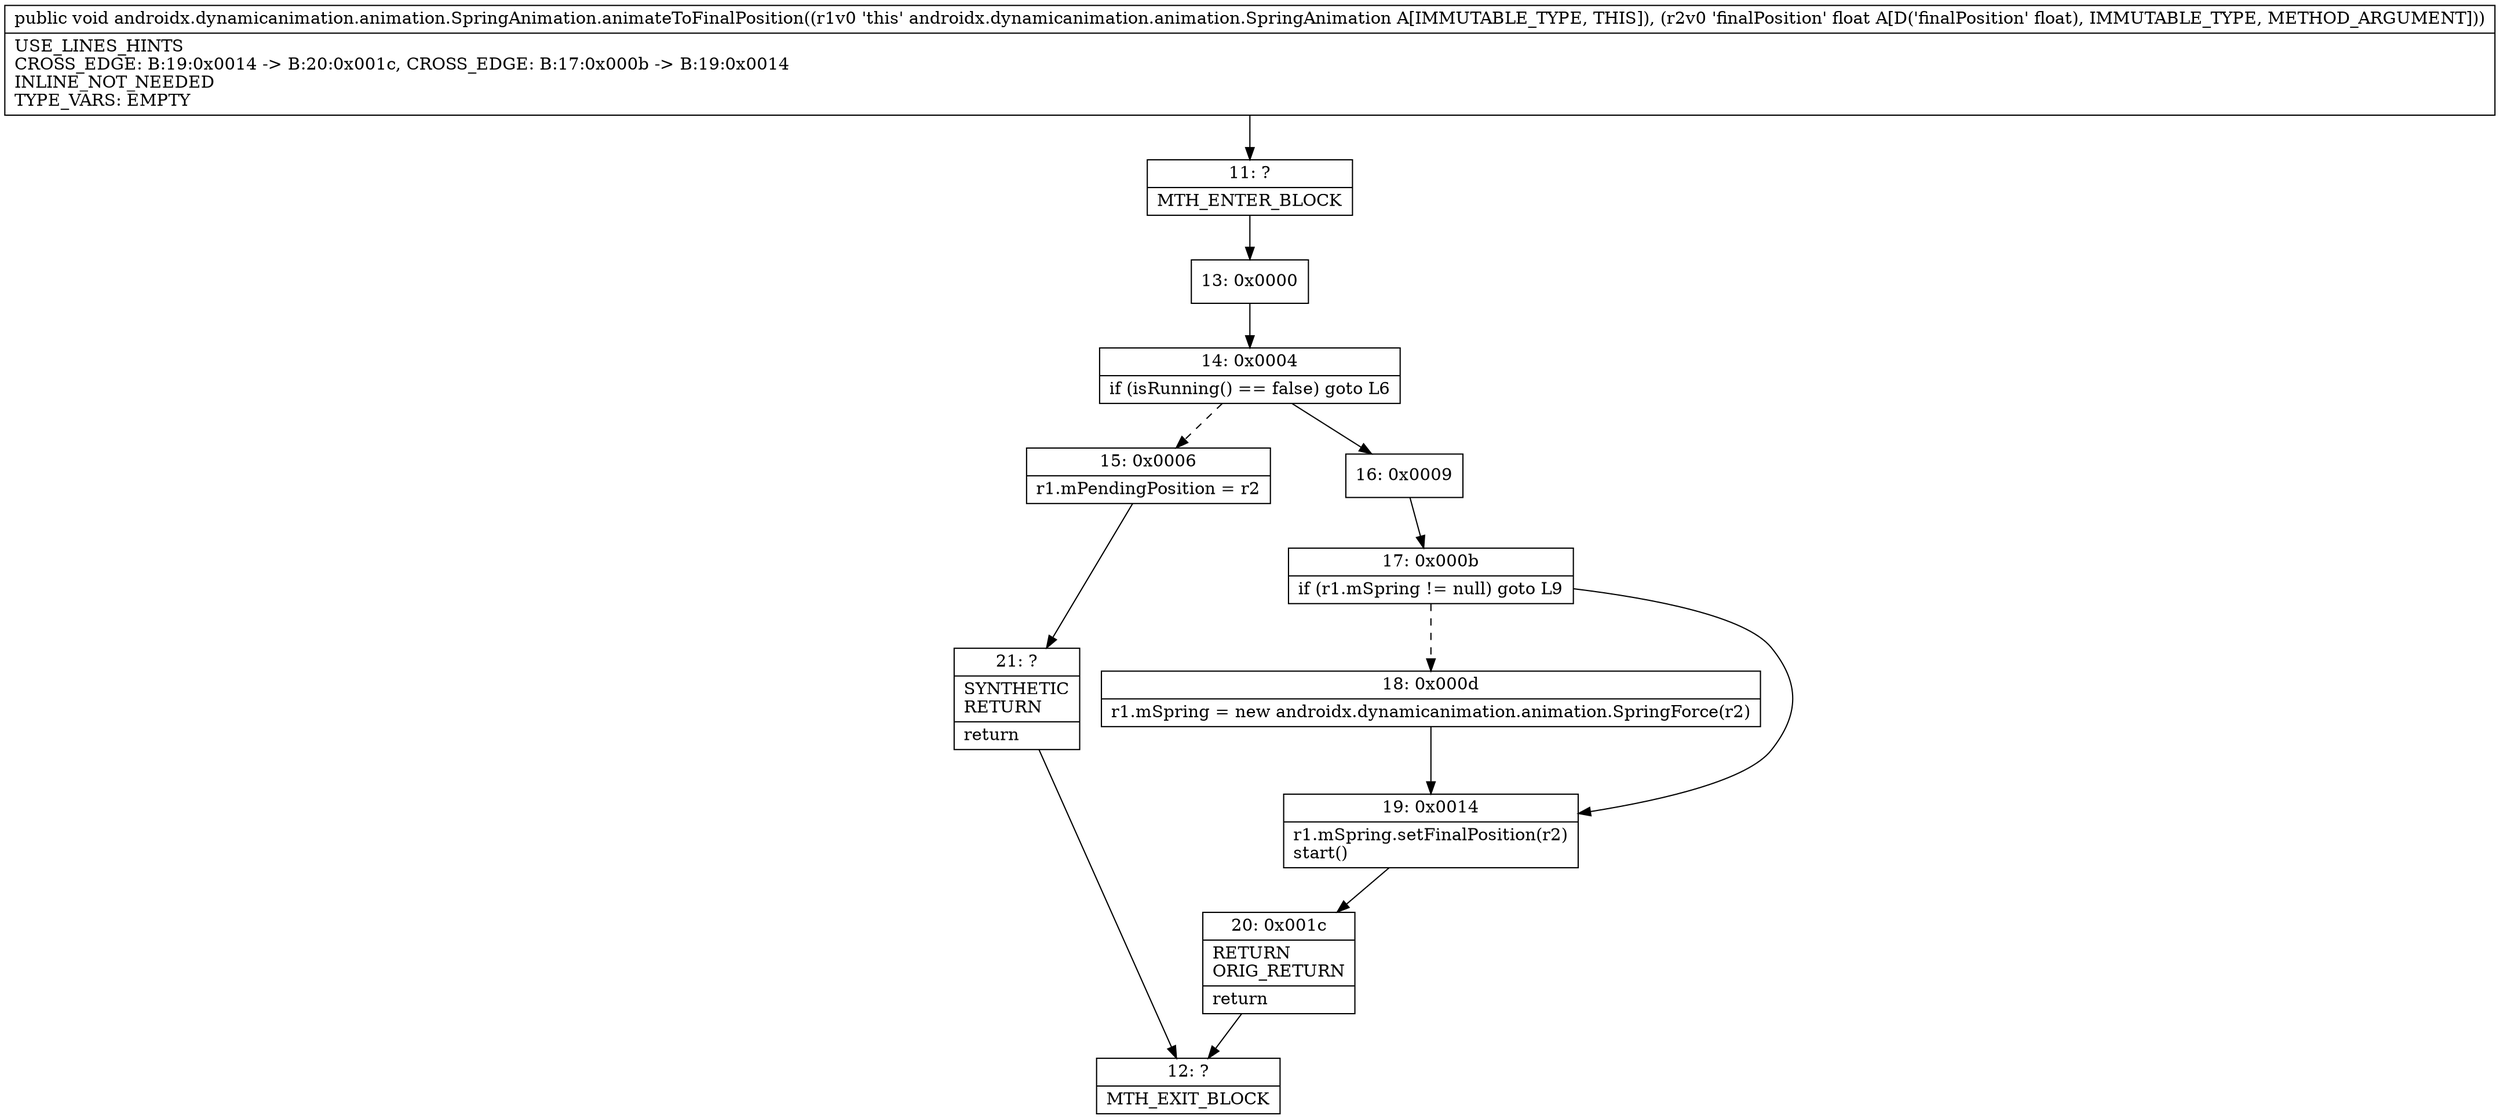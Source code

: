 digraph "CFG forandroidx.dynamicanimation.animation.SpringAnimation.animateToFinalPosition(F)V" {
Node_11 [shape=record,label="{11\:\ ?|MTH_ENTER_BLOCK\l}"];
Node_13 [shape=record,label="{13\:\ 0x0000}"];
Node_14 [shape=record,label="{14\:\ 0x0004|if (isRunning() == false) goto L6\l}"];
Node_15 [shape=record,label="{15\:\ 0x0006|r1.mPendingPosition = r2\l}"];
Node_21 [shape=record,label="{21\:\ ?|SYNTHETIC\lRETURN\l|return\l}"];
Node_12 [shape=record,label="{12\:\ ?|MTH_EXIT_BLOCK\l}"];
Node_16 [shape=record,label="{16\:\ 0x0009}"];
Node_17 [shape=record,label="{17\:\ 0x000b|if (r1.mSpring != null) goto L9\l}"];
Node_18 [shape=record,label="{18\:\ 0x000d|r1.mSpring = new androidx.dynamicanimation.animation.SpringForce(r2)\l}"];
Node_19 [shape=record,label="{19\:\ 0x0014|r1.mSpring.setFinalPosition(r2)\lstart()\l}"];
Node_20 [shape=record,label="{20\:\ 0x001c|RETURN\lORIG_RETURN\l|return\l}"];
MethodNode[shape=record,label="{public void androidx.dynamicanimation.animation.SpringAnimation.animateToFinalPosition((r1v0 'this' androidx.dynamicanimation.animation.SpringAnimation A[IMMUTABLE_TYPE, THIS]), (r2v0 'finalPosition' float A[D('finalPosition' float), IMMUTABLE_TYPE, METHOD_ARGUMENT]))  | USE_LINES_HINTS\lCROSS_EDGE: B:19:0x0014 \-\> B:20:0x001c, CROSS_EDGE: B:17:0x000b \-\> B:19:0x0014\lINLINE_NOT_NEEDED\lTYPE_VARS: EMPTY\l}"];
MethodNode -> Node_11;Node_11 -> Node_13;
Node_13 -> Node_14;
Node_14 -> Node_15[style=dashed];
Node_14 -> Node_16;
Node_15 -> Node_21;
Node_21 -> Node_12;
Node_16 -> Node_17;
Node_17 -> Node_18[style=dashed];
Node_17 -> Node_19;
Node_18 -> Node_19;
Node_19 -> Node_20;
Node_20 -> Node_12;
}

